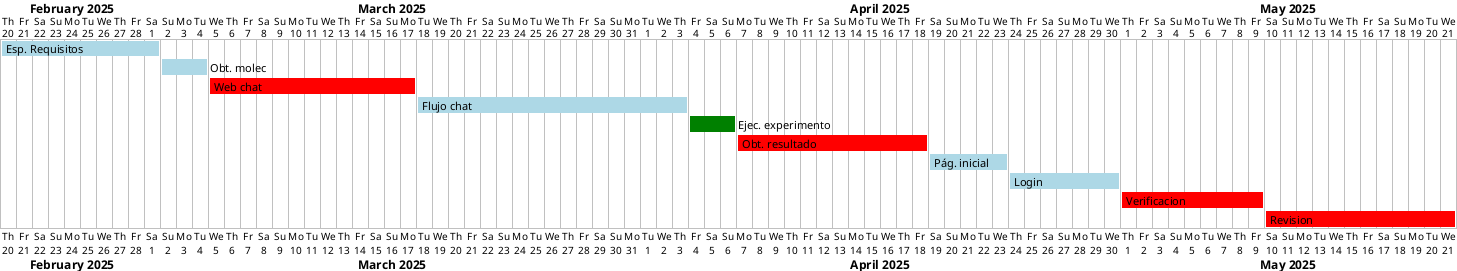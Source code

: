 @startgantt follow_up_gantt_diagram
Project starts 2025-02-20

[Esp. Requisitos] starts 2025-02-15
[Obt. molec] starts 2025-03-02
[Web chat] starts 2025-03-05
[Flujo chat] starts 2025-03-18
[Ejec. experimento] starts 2025-04-04
[Obt. resultado] starts 2025-04-07
[Pág. inicial] starts 2025-04-19
[Login] starts 2025-04-24
[Verificacion] starts 2025-05-01
[Revision] starts 2025-05-10

[Esp. Requisitos] ends 2025-03-01
[Obt. molec] ends 2025-03-04
[Web chat] ends 2025-03-17
[Flujo chat] ends 2025-04-03
[Ejec. experimento] ends 2025-04-06
[Obt. resultado] ends 2025-04-18
[Pág. inicial] ends 2025-04-23
[Login] ends 2025-04-30
[Verificacion] ends 2025-05-09
[Revision] ends 2025-05-21

[Esp. Requisitos] is colored in LightBlue
[Obt. molec] is colored in LightBlue
[Web chat] is colored in Red
[Flujo chat] is colored in LightBlue
[Ejec. experimento] is colored in Green
[Obt. resultado] is colored in Red
[Pág. inicial] is colored in LightBlue
[Login] is colored in LightBlue
[Verificacion] is colored in Red
[Revision] is colored in Red


@endgantt